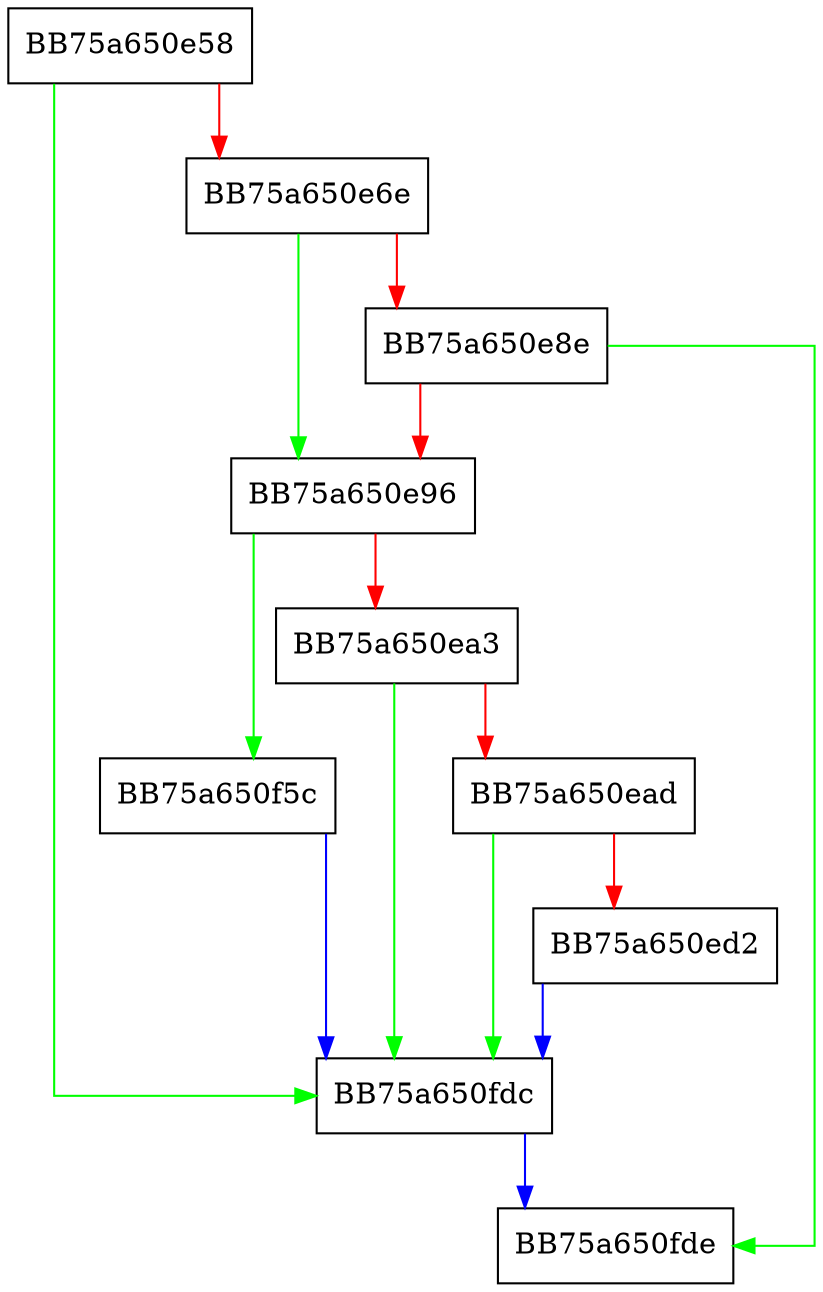 digraph continue_scanning {
  node [shape="box"];
  graph [splines=ortho];
  BB75a650e58 -> BB75a650fdc [color="green"];
  BB75a650e58 -> BB75a650e6e [color="red"];
  BB75a650e6e -> BB75a650e96 [color="green"];
  BB75a650e6e -> BB75a650e8e [color="red"];
  BB75a650e8e -> BB75a650fde [color="green"];
  BB75a650e8e -> BB75a650e96 [color="red"];
  BB75a650e96 -> BB75a650f5c [color="green"];
  BB75a650e96 -> BB75a650ea3 [color="red"];
  BB75a650ea3 -> BB75a650fdc [color="green"];
  BB75a650ea3 -> BB75a650ead [color="red"];
  BB75a650ead -> BB75a650fdc [color="green"];
  BB75a650ead -> BB75a650ed2 [color="red"];
  BB75a650ed2 -> BB75a650fdc [color="blue"];
  BB75a650f5c -> BB75a650fdc [color="blue"];
  BB75a650fdc -> BB75a650fde [color="blue"];
}